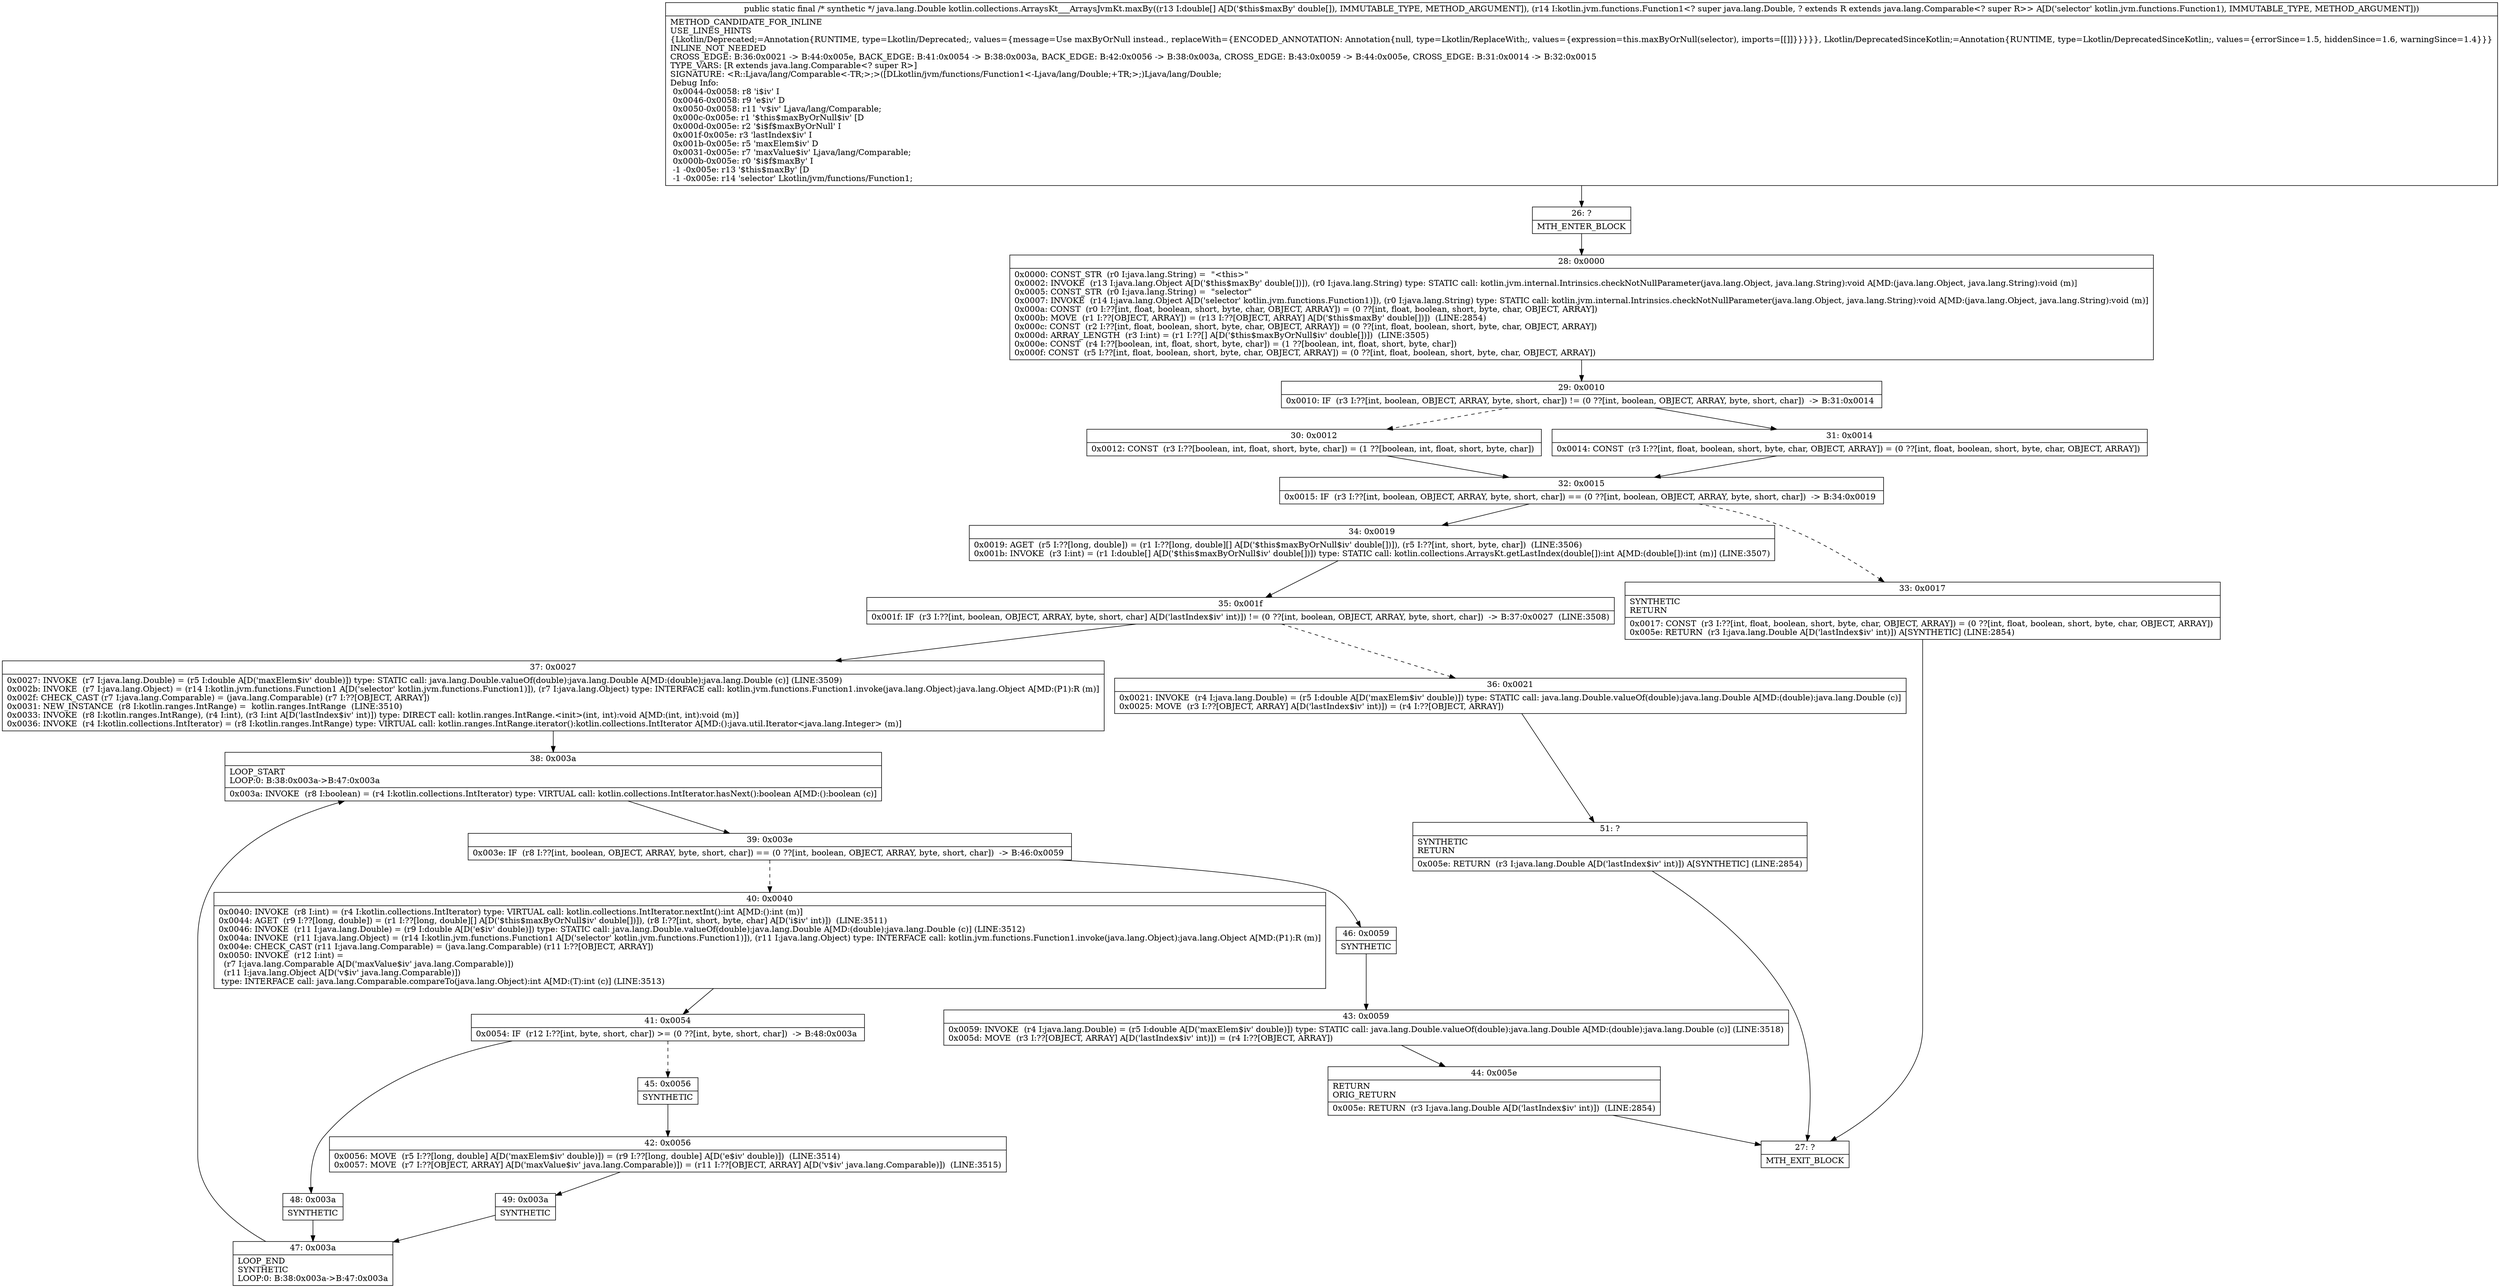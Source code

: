digraph "CFG forkotlin.collections.ArraysKt___ArraysJvmKt.maxBy([DLkotlin\/jvm\/functions\/Function1;)Ljava\/lang\/Double;" {
Node_26 [shape=record,label="{26\:\ ?|MTH_ENTER_BLOCK\l}"];
Node_28 [shape=record,label="{28\:\ 0x0000|0x0000: CONST_STR  (r0 I:java.lang.String) =  \"\<this\>\" \l0x0002: INVOKE  (r13 I:java.lang.Object A[D('$this$maxBy' double[])]), (r0 I:java.lang.String) type: STATIC call: kotlin.jvm.internal.Intrinsics.checkNotNullParameter(java.lang.Object, java.lang.String):void A[MD:(java.lang.Object, java.lang.String):void (m)]\l0x0005: CONST_STR  (r0 I:java.lang.String) =  \"selector\" \l0x0007: INVOKE  (r14 I:java.lang.Object A[D('selector' kotlin.jvm.functions.Function1)]), (r0 I:java.lang.String) type: STATIC call: kotlin.jvm.internal.Intrinsics.checkNotNullParameter(java.lang.Object, java.lang.String):void A[MD:(java.lang.Object, java.lang.String):void (m)]\l0x000a: CONST  (r0 I:??[int, float, boolean, short, byte, char, OBJECT, ARRAY]) = (0 ??[int, float, boolean, short, byte, char, OBJECT, ARRAY]) \l0x000b: MOVE  (r1 I:??[OBJECT, ARRAY]) = (r13 I:??[OBJECT, ARRAY] A[D('$this$maxBy' double[])])  (LINE:2854)\l0x000c: CONST  (r2 I:??[int, float, boolean, short, byte, char, OBJECT, ARRAY]) = (0 ??[int, float, boolean, short, byte, char, OBJECT, ARRAY]) \l0x000d: ARRAY_LENGTH  (r3 I:int) = (r1 I:??[] A[D('$this$maxByOrNull$iv' double[])])  (LINE:3505)\l0x000e: CONST  (r4 I:??[boolean, int, float, short, byte, char]) = (1 ??[boolean, int, float, short, byte, char]) \l0x000f: CONST  (r5 I:??[int, float, boolean, short, byte, char, OBJECT, ARRAY]) = (0 ??[int, float, boolean, short, byte, char, OBJECT, ARRAY]) \l}"];
Node_29 [shape=record,label="{29\:\ 0x0010|0x0010: IF  (r3 I:??[int, boolean, OBJECT, ARRAY, byte, short, char]) != (0 ??[int, boolean, OBJECT, ARRAY, byte, short, char])  \-\> B:31:0x0014 \l}"];
Node_30 [shape=record,label="{30\:\ 0x0012|0x0012: CONST  (r3 I:??[boolean, int, float, short, byte, char]) = (1 ??[boolean, int, float, short, byte, char]) \l}"];
Node_32 [shape=record,label="{32\:\ 0x0015|0x0015: IF  (r3 I:??[int, boolean, OBJECT, ARRAY, byte, short, char]) == (0 ??[int, boolean, OBJECT, ARRAY, byte, short, char])  \-\> B:34:0x0019 \l}"];
Node_33 [shape=record,label="{33\:\ 0x0017|SYNTHETIC\lRETURN\l|0x0017: CONST  (r3 I:??[int, float, boolean, short, byte, char, OBJECT, ARRAY]) = (0 ??[int, float, boolean, short, byte, char, OBJECT, ARRAY]) \l0x005e: RETURN  (r3 I:java.lang.Double A[D('lastIndex$iv' int)]) A[SYNTHETIC] (LINE:2854)\l}"];
Node_27 [shape=record,label="{27\:\ ?|MTH_EXIT_BLOCK\l}"];
Node_34 [shape=record,label="{34\:\ 0x0019|0x0019: AGET  (r5 I:??[long, double]) = (r1 I:??[long, double][] A[D('$this$maxByOrNull$iv' double[])]), (r5 I:??[int, short, byte, char])  (LINE:3506)\l0x001b: INVOKE  (r3 I:int) = (r1 I:double[] A[D('$this$maxByOrNull$iv' double[])]) type: STATIC call: kotlin.collections.ArraysKt.getLastIndex(double[]):int A[MD:(double[]):int (m)] (LINE:3507)\l}"];
Node_35 [shape=record,label="{35\:\ 0x001f|0x001f: IF  (r3 I:??[int, boolean, OBJECT, ARRAY, byte, short, char] A[D('lastIndex$iv' int)]) != (0 ??[int, boolean, OBJECT, ARRAY, byte, short, char])  \-\> B:37:0x0027  (LINE:3508)\l}"];
Node_36 [shape=record,label="{36\:\ 0x0021|0x0021: INVOKE  (r4 I:java.lang.Double) = (r5 I:double A[D('maxElem$iv' double)]) type: STATIC call: java.lang.Double.valueOf(double):java.lang.Double A[MD:(double):java.lang.Double (c)]\l0x0025: MOVE  (r3 I:??[OBJECT, ARRAY] A[D('lastIndex$iv' int)]) = (r4 I:??[OBJECT, ARRAY]) \l}"];
Node_51 [shape=record,label="{51\:\ ?|SYNTHETIC\lRETURN\l|0x005e: RETURN  (r3 I:java.lang.Double A[D('lastIndex$iv' int)]) A[SYNTHETIC] (LINE:2854)\l}"];
Node_37 [shape=record,label="{37\:\ 0x0027|0x0027: INVOKE  (r7 I:java.lang.Double) = (r5 I:double A[D('maxElem$iv' double)]) type: STATIC call: java.lang.Double.valueOf(double):java.lang.Double A[MD:(double):java.lang.Double (c)] (LINE:3509)\l0x002b: INVOKE  (r7 I:java.lang.Object) = (r14 I:kotlin.jvm.functions.Function1 A[D('selector' kotlin.jvm.functions.Function1)]), (r7 I:java.lang.Object) type: INTERFACE call: kotlin.jvm.functions.Function1.invoke(java.lang.Object):java.lang.Object A[MD:(P1):R (m)]\l0x002f: CHECK_CAST (r7 I:java.lang.Comparable) = (java.lang.Comparable) (r7 I:??[OBJECT, ARRAY]) \l0x0031: NEW_INSTANCE  (r8 I:kotlin.ranges.IntRange) =  kotlin.ranges.IntRange  (LINE:3510)\l0x0033: INVOKE  (r8 I:kotlin.ranges.IntRange), (r4 I:int), (r3 I:int A[D('lastIndex$iv' int)]) type: DIRECT call: kotlin.ranges.IntRange.\<init\>(int, int):void A[MD:(int, int):void (m)]\l0x0036: INVOKE  (r4 I:kotlin.collections.IntIterator) = (r8 I:kotlin.ranges.IntRange) type: VIRTUAL call: kotlin.ranges.IntRange.iterator():kotlin.collections.IntIterator A[MD:():java.util.Iterator\<java.lang.Integer\> (m)]\l}"];
Node_38 [shape=record,label="{38\:\ 0x003a|LOOP_START\lLOOP:0: B:38:0x003a\-\>B:47:0x003a\l|0x003a: INVOKE  (r8 I:boolean) = (r4 I:kotlin.collections.IntIterator) type: VIRTUAL call: kotlin.collections.IntIterator.hasNext():boolean A[MD:():boolean (c)]\l}"];
Node_39 [shape=record,label="{39\:\ 0x003e|0x003e: IF  (r8 I:??[int, boolean, OBJECT, ARRAY, byte, short, char]) == (0 ??[int, boolean, OBJECT, ARRAY, byte, short, char])  \-\> B:46:0x0059 \l}"];
Node_40 [shape=record,label="{40\:\ 0x0040|0x0040: INVOKE  (r8 I:int) = (r4 I:kotlin.collections.IntIterator) type: VIRTUAL call: kotlin.collections.IntIterator.nextInt():int A[MD:():int (m)]\l0x0044: AGET  (r9 I:??[long, double]) = (r1 I:??[long, double][] A[D('$this$maxByOrNull$iv' double[])]), (r8 I:??[int, short, byte, char] A[D('i$iv' int)])  (LINE:3511)\l0x0046: INVOKE  (r11 I:java.lang.Double) = (r9 I:double A[D('e$iv' double)]) type: STATIC call: java.lang.Double.valueOf(double):java.lang.Double A[MD:(double):java.lang.Double (c)] (LINE:3512)\l0x004a: INVOKE  (r11 I:java.lang.Object) = (r14 I:kotlin.jvm.functions.Function1 A[D('selector' kotlin.jvm.functions.Function1)]), (r11 I:java.lang.Object) type: INTERFACE call: kotlin.jvm.functions.Function1.invoke(java.lang.Object):java.lang.Object A[MD:(P1):R (m)]\l0x004e: CHECK_CAST (r11 I:java.lang.Comparable) = (java.lang.Comparable) (r11 I:??[OBJECT, ARRAY]) \l0x0050: INVOKE  (r12 I:int) = \l  (r7 I:java.lang.Comparable A[D('maxValue$iv' java.lang.Comparable)])\l  (r11 I:java.lang.Object A[D('v$iv' java.lang.Comparable)])\l type: INTERFACE call: java.lang.Comparable.compareTo(java.lang.Object):int A[MD:(T):int (c)] (LINE:3513)\l}"];
Node_41 [shape=record,label="{41\:\ 0x0054|0x0054: IF  (r12 I:??[int, byte, short, char]) \>= (0 ??[int, byte, short, char])  \-\> B:48:0x003a \l}"];
Node_45 [shape=record,label="{45\:\ 0x0056|SYNTHETIC\l}"];
Node_42 [shape=record,label="{42\:\ 0x0056|0x0056: MOVE  (r5 I:??[long, double] A[D('maxElem$iv' double)]) = (r9 I:??[long, double] A[D('e$iv' double)])  (LINE:3514)\l0x0057: MOVE  (r7 I:??[OBJECT, ARRAY] A[D('maxValue$iv' java.lang.Comparable)]) = (r11 I:??[OBJECT, ARRAY] A[D('v$iv' java.lang.Comparable)])  (LINE:3515)\l}"];
Node_49 [shape=record,label="{49\:\ 0x003a|SYNTHETIC\l}"];
Node_47 [shape=record,label="{47\:\ 0x003a|LOOP_END\lSYNTHETIC\lLOOP:0: B:38:0x003a\-\>B:47:0x003a\l}"];
Node_48 [shape=record,label="{48\:\ 0x003a|SYNTHETIC\l}"];
Node_46 [shape=record,label="{46\:\ 0x0059|SYNTHETIC\l}"];
Node_43 [shape=record,label="{43\:\ 0x0059|0x0059: INVOKE  (r4 I:java.lang.Double) = (r5 I:double A[D('maxElem$iv' double)]) type: STATIC call: java.lang.Double.valueOf(double):java.lang.Double A[MD:(double):java.lang.Double (c)] (LINE:3518)\l0x005d: MOVE  (r3 I:??[OBJECT, ARRAY] A[D('lastIndex$iv' int)]) = (r4 I:??[OBJECT, ARRAY]) \l}"];
Node_44 [shape=record,label="{44\:\ 0x005e|RETURN\lORIG_RETURN\l|0x005e: RETURN  (r3 I:java.lang.Double A[D('lastIndex$iv' int)])  (LINE:2854)\l}"];
Node_31 [shape=record,label="{31\:\ 0x0014|0x0014: CONST  (r3 I:??[int, float, boolean, short, byte, char, OBJECT, ARRAY]) = (0 ??[int, float, boolean, short, byte, char, OBJECT, ARRAY]) \l}"];
MethodNode[shape=record,label="{public static final \/* synthetic *\/ java.lang.Double kotlin.collections.ArraysKt___ArraysJvmKt.maxBy((r13 I:double[] A[D('$this$maxBy' double[]), IMMUTABLE_TYPE, METHOD_ARGUMENT]), (r14 I:kotlin.jvm.functions.Function1\<? super java.lang.Double, ? extends R extends java.lang.Comparable\<? super R\>\> A[D('selector' kotlin.jvm.functions.Function1), IMMUTABLE_TYPE, METHOD_ARGUMENT]))  | METHOD_CANDIDATE_FOR_INLINE\lUSE_LINES_HINTS\l\{Lkotlin\/Deprecated;=Annotation\{RUNTIME, type=Lkotlin\/Deprecated;, values=\{message=Use maxByOrNull instead., replaceWith=\{ENCODED_ANNOTATION: Annotation\{null, type=Lkotlin\/ReplaceWith;, values=\{expression=this.maxByOrNull(selector), imports=[[]]\}\}\}\}\}, Lkotlin\/DeprecatedSinceKotlin;=Annotation\{RUNTIME, type=Lkotlin\/DeprecatedSinceKotlin;, values=\{errorSince=1.5, hiddenSince=1.6, warningSince=1.4\}\}\}\lINLINE_NOT_NEEDED\lCROSS_EDGE: B:36:0x0021 \-\> B:44:0x005e, BACK_EDGE: B:41:0x0054 \-\> B:38:0x003a, BACK_EDGE: B:42:0x0056 \-\> B:38:0x003a, CROSS_EDGE: B:43:0x0059 \-\> B:44:0x005e, CROSS_EDGE: B:31:0x0014 \-\> B:32:0x0015\lTYPE_VARS: [R extends java.lang.Comparable\<? super R\>]\lSIGNATURE: \<R::Ljava\/lang\/Comparable\<\-TR;\>;\>([DLkotlin\/jvm\/functions\/Function1\<\-Ljava\/lang\/Double;+TR;\>;)Ljava\/lang\/Double;\lDebug Info:\l  0x0044\-0x0058: r8 'i$iv' I\l  0x0046\-0x0058: r9 'e$iv' D\l  0x0050\-0x0058: r11 'v$iv' Ljava\/lang\/Comparable;\l  0x000c\-0x005e: r1 '$this$maxByOrNull$iv' [D\l  0x000d\-0x005e: r2 '$i$f$maxByOrNull' I\l  0x001f\-0x005e: r3 'lastIndex$iv' I\l  0x001b\-0x005e: r5 'maxElem$iv' D\l  0x0031\-0x005e: r7 'maxValue$iv' Ljava\/lang\/Comparable;\l  0x000b\-0x005e: r0 '$i$f$maxBy' I\l  \-1 \-0x005e: r13 '$this$maxBy' [D\l  \-1 \-0x005e: r14 'selector' Lkotlin\/jvm\/functions\/Function1;\l}"];
MethodNode -> Node_26;Node_26 -> Node_28;
Node_28 -> Node_29;
Node_29 -> Node_30[style=dashed];
Node_29 -> Node_31;
Node_30 -> Node_32;
Node_32 -> Node_33[style=dashed];
Node_32 -> Node_34;
Node_33 -> Node_27;
Node_34 -> Node_35;
Node_35 -> Node_36[style=dashed];
Node_35 -> Node_37;
Node_36 -> Node_51;
Node_51 -> Node_27;
Node_37 -> Node_38;
Node_38 -> Node_39;
Node_39 -> Node_40[style=dashed];
Node_39 -> Node_46;
Node_40 -> Node_41;
Node_41 -> Node_45[style=dashed];
Node_41 -> Node_48;
Node_45 -> Node_42;
Node_42 -> Node_49;
Node_49 -> Node_47;
Node_47 -> Node_38;
Node_48 -> Node_47;
Node_46 -> Node_43;
Node_43 -> Node_44;
Node_44 -> Node_27;
Node_31 -> Node_32;
}

